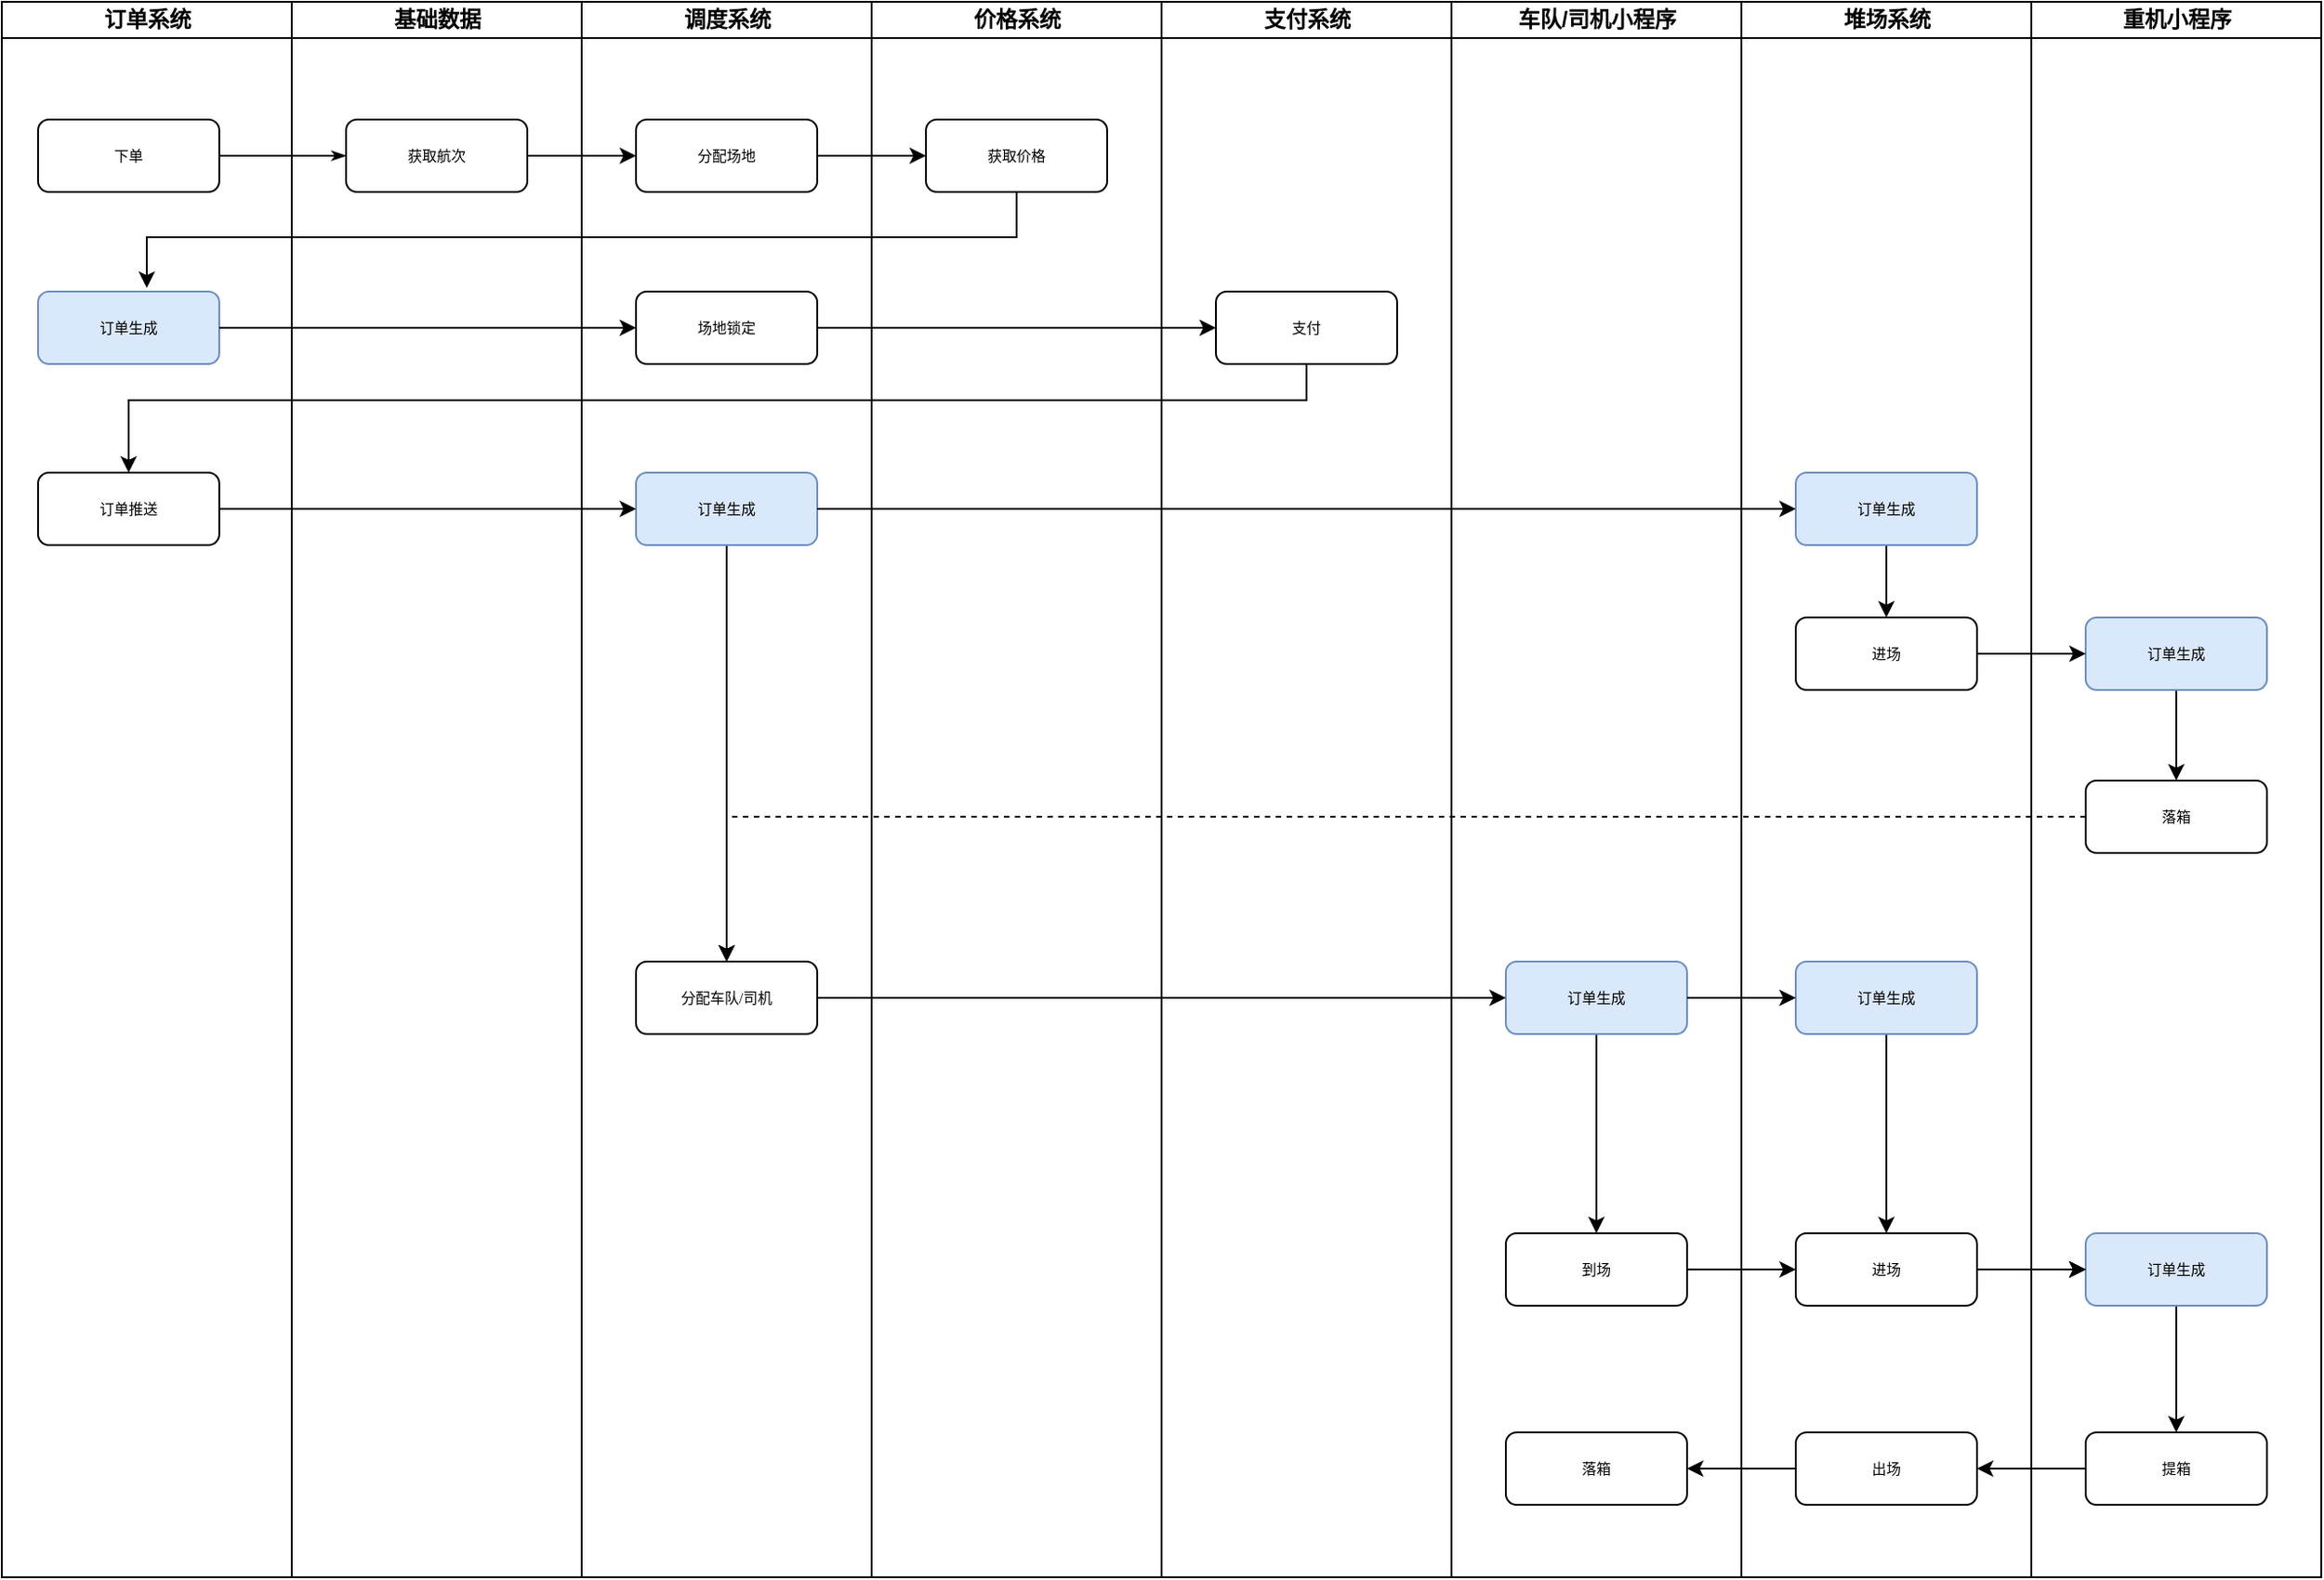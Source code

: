 <mxfile version="14.8.0" type="github">
  <diagram name="Page-1" id="74e2e168-ea6b-b213-b513-2b3c1d86103e">
    <mxGraphModel dx="1520" dy="997" grid="1" gridSize="10" guides="1" tooltips="1" connect="1" arrows="1" fold="1" page="1" pageScale="1" pageWidth="1100" pageHeight="850" background="none" math="0" shadow="0">
      <root>
        <mxCell id="0" />
        <mxCell id="1" parent="0" />
        <mxCell id="77e6c97f196da883-7" value="车队/司机小程序" style="swimlane;html=1;startSize=20;" parent="1" vertex="1">
          <mxGeometry x="900" y="130" width="160" height="870" as="geometry" />
        </mxCell>
        <mxCell id="VHHYy7nCU2r1kjMUVXUY-18" value="" style="edgeStyle=orthogonalEdgeStyle;rounded=0;orthogonalLoop=1;jettySize=auto;html=1;" edge="1" parent="77e6c97f196da883-7" source="4j0QmdxNdqsjYQywx_SV-141" target="VHHYy7nCU2r1kjMUVXUY-3">
          <mxGeometry relative="1" as="geometry" />
        </mxCell>
        <mxCell id="4j0QmdxNdqsjYQywx_SV-141" value="订单生成" style="rounded=1;whiteSpace=wrap;html=1;shadow=0;labelBackgroundColor=none;strokeWidth=1;fontFamily=Verdana;fontSize=8;align=center;fillColor=#dae8fc;strokeColor=#6c8ebf;" parent="77e6c97f196da883-7" vertex="1">
          <mxGeometry x="30" y="530" width="100" height="40" as="geometry" />
        </mxCell>
        <mxCell id="VHHYy7nCU2r1kjMUVXUY-1" value="落箱" style="rounded=1;whiteSpace=wrap;html=1;shadow=0;labelBackgroundColor=none;strokeWidth=1;fontFamily=Verdana;fontSize=8;align=center;" vertex="1" parent="77e6c97f196da883-7">
          <mxGeometry x="30" y="790" width="100" height="40" as="geometry" />
        </mxCell>
        <mxCell id="VHHYy7nCU2r1kjMUVXUY-3" value="到场" style="rounded=1;whiteSpace=wrap;html=1;shadow=0;labelBackgroundColor=none;strokeWidth=1;fontFamily=Verdana;fontSize=8;align=center;" vertex="1" parent="77e6c97f196da883-7">
          <mxGeometry x="30" y="680" width="100" height="40" as="geometry" />
        </mxCell>
        <mxCell id="77e6c97f196da883-6" value="支付系统" style="swimlane;html=1;startSize=20;" parent="1" vertex="1">
          <mxGeometry x="740" y="130" width="160" height="870" as="geometry" />
        </mxCell>
        <mxCell id="4j0QmdxNdqsjYQywx_SV-14" value="支付" style="rounded=1;whiteSpace=wrap;html=1;shadow=0;labelBackgroundColor=none;strokeWidth=1;fontFamily=Verdana;fontSize=8;align=center;" parent="77e6c97f196da883-6" vertex="1">
          <mxGeometry x="30" y="160" width="100" height="40" as="geometry" />
        </mxCell>
        <mxCell id="77e6c97f196da883-5" value="价格系统" style="swimlane;html=1;startSize=20;" parent="1" vertex="1">
          <mxGeometry x="580" y="130" width="160" height="870" as="geometry" />
        </mxCell>
        <mxCell id="4j0QmdxNdqsjYQywx_SV-11" value="获取价格" style="rounded=1;whiteSpace=wrap;html=1;shadow=0;labelBackgroundColor=none;strokeWidth=1;fontFamily=Verdana;fontSize=8;align=center;" parent="77e6c97f196da883-5" vertex="1">
          <mxGeometry x="30" y="65" width="100" height="40" as="geometry" />
        </mxCell>
        <mxCell id="77e6c97f196da883-4" value="调度系统" style="swimlane;html=1;startSize=20;" parent="1" vertex="1">
          <mxGeometry x="420" y="130" width="160" height="870" as="geometry" />
        </mxCell>
        <mxCell id="4j0QmdxNdqsjYQywx_SV-5" value="分配场地" style="rounded=1;whiteSpace=wrap;html=1;shadow=0;labelBackgroundColor=none;strokeWidth=1;fontFamily=Verdana;fontSize=8;align=center;" parent="77e6c97f196da883-4" vertex="1">
          <mxGeometry x="30" y="65" width="100" height="40" as="geometry" />
        </mxCell>
        <mxCell id="4j0QmdxNdqsjYQywx_SV-13" value="场地锁定" style="rounded=1;whiteSpace=wrap;html=1;shadow=0;labelBackgroundColor=none;strokeWidth=1;fontFamily=Verdana;fontSize=8;align=center;" parent="77e6c97f196da883-4" vertex="1">
          <mxGeometry x="30" y="160" width="100" height="40" as="geometry" />
        </mxCell>
        <mxCell id="4j0QmdxNdqsjYQywx_SV-140" value="分配车队/司机" style="rounded=1;whiteSpace=wrap;html=1;shadow=0;labelBackgroundColor=none;strokeWidth=1;fontFamily=Verdana;fontSize=8;align=center;" parent="77e6c97f196da883-4" vertex="1">
          <mxGeometry x="30" y="530" width="100" height="40" as="geometry" />
        </mxCell>
        <mxCell id="4j0QmdxNdqsjYQywx_SV-166" style="edgeStyle=orthogonalEdgeStyle;rounded=0;orthogonalLoop=1;jettySize=auto;html=1;" parent="77e6c97f196da883-4" source="4j0QmdxNdqsjYQywx_SV-163" target="4j0QmdxNdqsjYQywx_SV-140" edge="1">
          <mxGeometry relative="1" as="geometry" />
        </mxCell>
        <mxCell id="4j0QmdxNdqsjYQywx_SV-163" value="订单生成" style="rounded=1;whiteSpace=wrap;html=1;shadow=0;labelBackgroundColor=none;strokeWidth=1;fontFamily=Verdana;fontSize=8;align=center;fillColor=#dae8fc;strokeColor=#6c8ebf;" parent="77e6c97f196da883-4" vertex="1">
          <mxGeometry x="30" y="260" width="100" height="40" as="geometry" />
        </mxCell>
        <mxCell id="4j0QmdxNdqsjYQywx_SV-6" value="" style="edgeStyle=orthogonalEdgeStyle;rounded=0;orthogonalLoop=1;jettySize=auto;html=1;" parent="1" source="77e6c97f196da883-11" target="4j0QmdxNdqsjYQywx_SV-5" edge="1">
          <mxGeometry relative="1" as="geometry" />
        </mxCell>
        <mxCell id="77e6c97f196da883-3" value="基础数据" style="swimlane;html=1;startSize=20;" parent="1" vertex="1">
          <mxGeometry x="260" y="130" width="160" height="870" as="geometry" />
        </mxCell>
        <mxCell id="77e6c97f196da883-11" value="获取航次" style="rounded=1;whiteSpace=wrap;html=1;shadow=0;labelBackgroundColor=none;strokeWidth=1;fontFamily=Verdana;fontSize=8;align=center;" parent="77e6c97f196da883-3" vertex="1">
          <mxGeometry x="30" y="65" width="100" height="40" as="geometry" />
        </mxCell>
        <mxCell id="77e6c97f196da883-26" style="edgeStyle=orthogonalEdgeStyle;rounded=1;html=1;labelBackgroundColor=none;startArrow=none;startFill=0;startSize=5;endArrow=classicThin;endFill=1;endSize=5;jettySize=auto;orthogonalLoop=1;strokeWidth=1;fontFamily=Verdana;fontSize=8" parent="1" source="77e6c97f196da883-8" target="77e6c97f196da883-11" edge="1">
          <mxGeometry relative="1" as="geometry" />
        </mxCell>
        <mxCell id="77e6c97f196da883-2" value="订单系统" style="swimlane;html=1;startSize=20;" parent="1" vertex="1">
          <mxGeometry x="100" y="130" width="160" height="870" as="geometry" />
        </mxCell>
        <mxCell id="77e6c97f196da883-8" value="下单" style="rounded=1;whiteSpace=wrap;html=1;shadow=0;labelBackgroundColor=none;strokeWidth=1;fontFamily=Verdana;fontSize=8;align=center;" parent="77e6c97f196da883-2" vertex="1">
          <mxGeometry x="20" y="65" width="100" height="40" as="geometry" />
        </mxCell>
        <mxCell id="4j0QmdxNdqsjYQywx_SV-12" value="订单生成" style="rounded=1;whiteSpace=wrap;html=1;shadow=0;labelBackgroundColor=none;strokeWidth=1;fontFamily=Verdana;fontSize=8;align=center;fillColor=#dae8fc;strokeColor=#6c8ebf;" parent="77e6c97f196da883-2" vertex="1">
          <mxGeometry x="20" y="160" width="100" height="40" as="geometry" />
        </mxCell>
        <mxCell id="4j0QmdxNdqsjYQywx_SV-15" value="订单推送" style="rounded=1;whiteSpace=wrap;html=1;shadow=0;labelBackgroundColor=none;strokeWidth=1;fontFamily=Verdana;fontSize=8;align=center;" parent="77e6c97f196da883-2" vertex="1">
          <mxGeometry x="20" y="260" width="100" height="40" as="geometry" />
        </mxCell>
        <mxCell id="4j0QmdxNdqsjYQywx_SV-136" value="堆场系统" style="swimlane;html=1;startSize=20;" parent="1" vertex="1">
          <mxGeometry x="1060" y="130" width="160" height="870" as="geometry" />
        </mxCell>
        <mxCell id="4j0QmdxNdqsjYQywx_SV-143" value="进场" style="rounded=1;whiteSpace=wrap;html=1;shadow=0;labelBackgroundColor=none;strokeWidth=1;fontFamily=Verdana;fontSize=8;align=center;" parent="4j0QmdxNdqsjYQywx_SV-136" vertex="1">
          <mxGeometry x="30" y="680" width="100" height="40" as="geometry" />
        </mxCell>
        <mxCell id="4j0QmdxNdqsjYQywx_SV-154" value="" style="edgeStyle=orthogonalEdgeStyle;rounded=0;orthogonalLoop=1;jettySize=auto;html=1;" parent="4j0QmdxNdqsjYQywx_SV-136" source="4j0QmdxNdqsjYQywx_SV-16" target="4j0QmdxNdqsjYQywx_SV-26" edge="1">
          <mxGeometry relative="1" as="geometry" />
        </mxCell>
        <mxCell id="4j0QmdxNdqsjYQywx_SV-16" value="订单生成" style="rounded=1;whiteSpace=wrap;html=1;shadow=0;labelBackgroundColor=none;strokeWidth=1;fontFamily=Verdana;fontSize=8;align=center;fillColor=#dae8fc;strokeColor=#6c8ebf;" parent="4j0QmdxNdqsjYQywx_SV-136" vertex="1">
          <mxGeometry x="30" y="260" width="100" height="40" as="geometry" />
        </mxCell>
        <mxCell id="4j0QmdxNdqsjYQywx_SV-26" value="进场" style="rounded=1;whiteSpace=wrap;html=1;shadow=0;labelBackgroundColor=none;strokeWidth=1;fontFamily=Verdana;fontSize=8;align=center;" parent="4j0QmdxNdqsjYQywx_SV-136" vertex="1">
          <mxGeometry x="30" y="340" width="100" height="40" as="geometry" />
        </mxCell>
        <mxCell id="4j0QmdxNdqsjYQywx_SV-144" value="出场" style="rounded=1;whiteSpace=wrap;html=1;shadow=0;labelBackgroundColor=none;strokeWidth=1;fontFamily=Verdana;fontSize=8;align=center;" parent="4j0QmdxNdqsjYQywx_SV-136" vertex="1">
          <mxGeometry x="30" y="790" width="100" height="40" as="geometry" />
        </mxCell>
        <mxCell id="VHHYy7nCU2r1kjMUVXUY-19" value="" style="edgeStyle=orthogonalEdgeStyle;rounded=0;orthogonalLoop=1;jettySize=auto;html=1;" edge="1" parent="4j0QmdxNdqsjYQywx_SV-136" source="VHHYy7nCU2r1kjMUVXUY-14" target="4j0QmdxNdqsjYQywx_SV-143">
          <mxGeometry relative="1" as="geometry" />
        </mxCell>
        <mxCell id="VHHYy7nCU2r1kjMUVXUY-14" value="订单生成" style="rounded=1;whiteSpace=wrap;html=1;shadow=0;labelBackgroundColor=none;strokeWidth=1;fontFamily=Verdana;fontSize=8;align=center;fillColor=#dae8fc;strokeColor=#6c8ebf;" vertex="1" parent="4j0QmdxNdqsjYQywx_SV-136">
          <mxGeometry x="30" y="530" width="100" height="40" as="geometry" />
        </mxCell>
        <mxCell id="4j0QmdxNdqsjYQywx_SV-138" value="重机小程序" style="swimlane;html=1;startSize=20;" parent="1" vertex="1">
          <mxGeometry x="1220" y="130" width="160" height="870" as="geometry" />
        </mxCell>
        <mxCell id="VHHYy7nCU2r1kjMUVXUY-8" value="" style="edgeStyle=orthogonalEdgeStyle;rounded=0;orthogonalLoop=1;jettySize=auto;html=1;" edge="1" parent="4j0QmdxNdqsjYQywx_SV-138" source="4j0QmdxNdqsjYQywx_SV-139" target="VHHYy7nCU2r1kjMUVXUY-6">
          <mxGeometry relative="1" as="geometry" />
        </mxCell>
        <mxCell id="4j0QmdxNdqsjYQywx_SV-139" value="订单生成" style="rounded=1;whiteSpace=wrap;html=1;shadow=0;labelBackgroundColor=none;strokeWidth=1;fontFamily=Verdana;fontSize=8;align=center;fillColor=#dae8fc;strokeColor=#6c8ebf;" parent="4j0QmdxNdqsjYQywx_SV-138" vertex="1">
          <mxGeometry x="30" y="340" width="100" height="40" as="geometry" />
        </mxCell>
        <mxCell id="VHHYy7nCU2r1kjMUVXUY-12" value="" style="edgeStyle=orthogonalEdgeStyle;rounded=0;orthogonalLoop=1;jettySize=auto;html=1;" edge="1" parent="4j0QmdxNdqsjYQywx_SV-138" source="4j0QmdxNdqsjYQywx_SV-142" target="VHHYy7nCU2r1kjMUVXUY-11">
          <mxGeometry relative="1" as="geometry" />
        </mxCell>
        <mxCell id="4j0QmdxNdqsjYQywx_SV-142" value="订单生成" style="rounded=1;whiteSpace=wrap;html=1;shadow=0;labelBackgroundColor=none;strokeWidth=1;fontFamily=Verdana;fontSize=8;align=center;fillColor=#dae8fc;strokeColor=#6c8ebf;" parent="4j0QmdxNdqsjYQywx_SV-138" vertex="1">
          <mxGeometry x="30" y="680" width="100" height="40" as="geometry" />
        </mxCell>
        <mxCell id="VHHYy7nCU2r1kjMUVXUY-6" value="落箱" style="rounded=1;whiteSpace=wrap;html=1;shadow=0;labelBackgroundColor=none;strokeWidth=1;fontFamily=Verdana;fontSize=8;align=center;" vertex="1" parent="4j0QmdxNdqsjYQywx_SV-138">
          <mxGeometry x="30" y="430" width="100" height="40" as="geometry" />
        </mxCell>
        <mxCell id="VHHYy7nCU2r1kjMUVXUY-11" value="提箱" style="rounded=1;whiteSpace=wrap;html=1;shadow=0;labelBackgroundColor=none;strokeWidth=1;fontFamily=Verdana;fontSize=8;align=center;" vertex="1" parent="4j0QmdxNdqsjYQywx_SV-138">
          <mxGeometry x="30" y="790" width="100" height="40" as="geometry" />
        </mxCell>
        <mxCell id="4j0QmdxNdqsjYQywx_SV-146" value="" style="edgeStyle=orthogonalEdgeStyle;rounded=0;orthogonalLoop=1;jettySize=auto;html=1;" parent="1" source="4j0QmdxNdqsjYQywx_SV-5" target="4j0QmdxNdqsjYQywx_SV-11" edge="1">
          <mxGeometry relative="1" as="geometry" />
        </mxCell>
        <mxCell id="4j0QmdxNdqsjYQywx_SV-147" style="edgeStyle=orthogonalEdgeStyle;rounded=0;orthogonalLoop=1;jettySize=auto;html=1;entryX=0.6;entryY=-0.05;entryDx=0;entryDy=0;entryPerimeter=0;" parent="1" source="4j0QmdxNdqsjYQywx_SV-11" target="4j0QmdxNdqsjYQywx_SV-12" edge="1">
          <mxGeometry relative="1" as="geometry">
            <Array as="points">
              <mxPoint x="660" y="260" />
              <mxPoint x="180" y="260" />
            </Array>
          </mxGeometry>
        </mxCell>
        <mxCell id="4j0QmdxNdqsjYQywx_SV-148" style="edgeStyle=orthogonalEdgeStyle;rounded=0;orthogonalLoop=1;jettySize=auto;html=1;" parent="1" source="4j0QmdxNdqsjYQywx_SV-12" target="4j0QmdxNdqsjYQywx_SV-13" edge="1">
          <mxGeometry relative="1" as="geometry" />
        </mxCell>
        <mxCell id="4j0QmdxNdqsjYQywx_SV-149" style="edgeStyle=orthogonalEdgeStyle;rounded=0;orthogonalLoop=1;jettySize=auto;html=1;entryX=0;entryY=0.5;entryDx=0;entryDy=0;" parent="1" source="4j0QmdxNdqsjYQywx_SV-13" target="4j0QmdxNdqsjYQywx_SV-14" edge="1">
          <mxGeometry relative="1" as="geometry" />
        </mxCell>
        <mxCell id="4j0QmdxNdqsjYQywx_SV-152" style="edgeStyle=orthogonalEdgeStyle;rounded=0;orthogonalLoop=1;jettySize=auto;html=1;" parent="1" source="4j0QmdxNdqsjYQywx_SV-14" target="4j0QmdxNdqsjYQywx_SV-15" edge="1">
          <mxGeometry relative="1" as="geometry">
            <Array as="points">
              <mxPoint x="820" y="350" />
              <mxPoint x="170" y="350" />
            </Array>
          </mxGeometry>
        </mxCell>
        <mxCell id="4j0QmdxNdqsjYQywx_SV-155" value="" style="edgeStyle=orthogonalEdgeStyle;rounded=0;orthogonalLoop=1;jettySize=auto;html=1;" parent="1" source="4j0QmdxNdqsjYQywx_SV-26" target="4j0QmdxNdqsjYQywx_SV-139" edge="1">
          <mxGeometry relative="1" as="geometry" />
        </mxCell>
        <mxCell id="4j0QmdxNdqsjYQywx_SV-156" style="edgeStyle=orthogonalEdgeStyle;rounded=0;orthogonalLoop=1;jettySize=auto;html=1;" parent="1" source="4j0QmdxNdqsjYQywx_SV-140" target="4j0QmdxNdqsjYQywx_SV-141" edge="1">
          <mxGeometry relative="1" as="geometry" />
        </mxCell>
        <mxCell id="4j0QmdxNdqsjYQywx_SV-158" value="" style="edgeStyle=orthogonalEdgeStyle;rounded=0;orthogonalLoop=1;jettySize=auto;html=1;" parent="1" source="4j0QmdxNdqsjYQywx_SV-143" target="4j0QmdxNdqsjYQywx_SV-142" edge="1">
          <mxGeometry relative="1" as="geometry" />
        </mxCell>
        <mxCell id="4j0QmdxNdqsjYQywx_SV-161" value="" style="edgeStyle=orthogonalEdgeStyle;rounded=0;orthogonalLoop=1;jettySize=auto;html=1;" parent="1" source="4j0QmdxNdqsjYQywx_SV-143" target="4j0QmdxNdqsjYQywx_SV-142" edge="1">
          <mxGeometry relative="1" as="geometry" />
        </mxCell>
        <mxCell id="4j0QmdxNdqsjYQywx_SV-164" style="edgeStyle=orthogonalEdgeStyle;rounded=0;orthogonalLoop=1;jettySize=auto;html=1;entryX=0;entryY=0.5;entryDx=0;entryDy=0;" parent="1" source="4j0QmdxNdqsjYQywx_SV-15" target="4j0QmdxNdqsjYQywx_SV-163" edge="1">
          <mxGeometry relative="1" as="geometry" />
        </mxCell>
        <mxCell id="4j0QmdxNdqsjYQywx_SV-165" style="edgeStyle=orthogonalEdgeStyle;rounded=0;orthogonalLoop=1;jettySize=auto;html=1;entryX=0;entryY=0.5;entryDx=0;entryDy=0;" parent="1" source="4j0QmdxNdqsjYQywx_SV-163" target="4j0QmdxNdqsjYQywx_SV-16" edge="1">
          <mxGeometry relative="1" as="geometry" />
        </mxCell>
        <mxCell id="VHHYy7nCU2r1kjMUVXUY-2" value="" style="edgeStyle=orthogonalEdgeStyle;rounded=0;orthogonalLoop=1;jettySize=auto;html=1;" edge="1" parent="1" source="4j0QmdxNdqsjYQywx_SV-144" target="VHHYy7nCU2r1kjMUVXUY-1">
          <mxGeometry relative="1" as="geometry" />
        </mxCell>
        <mxCell id="VHHYy7nCU2r1kjMUVXUY-5" value="" style="edgeStyle=orthogonalEdgeStyle;rounded=0;orthogonalLoop=1;jettySize=auto;html=1;" edge="1" parent="1" source="VHHYy7nCU2r1kjMUVXUY-3" target="4j0QmdxNdqsjYQywx_SV-143">
          <mxGeometry relative="1" as="geometry" />
        </mxCell>
        <mxCell id="VHHYy7nCU2r1kjMUVXUY-9" style="edgeStyle=orthogonalEdgeStyle;rounded=0;orthogonalLoop=1;jettySize=auto;html=1;entryX=0.5;entryY=0;entryDx=0;entryDy=0;dashed=1;" edge="1" parent="1" source="VHHYy7nCU2r1kjMUVXUY-6" target="4j0QmdxNdqsjYQywx_SV-140">
          <mxGeometry relative="1" as="geometry" />
        </mxCell>
        <mxCell id="VHHYy7nCU2r1kjMUVXUY-10" value="" style="edgeStyle=orthogonalEdgeStyle;rounded=0;orthogonalLoop=1;jettySize=auto;html=1;dashed=1;" edge="1" parent="1" source="4j0QmdxNdqsjYQywx_SV-143" target="4j0QmdxNdqsjYQywx_SV-142">
          <mxGeometry relative="1" as="geometry" />
        </mxCell>
        <mxCell id="VHHYy7nCU2r1kjMUVXUY-13" value="" style="edgeStyle=orthogonalEdgeStyle;rounded=0;orthogonalLoop=1;jettySize=auto;html=1;" edge="1" parent="1" source="VHHYy7nCU2r1kjMUVXUY-11" target="4j0QmdxNdqsjYQywx_SV-144">
          <mxGeometry relative="1" as="geometry" />
        </mxCell>
        <mxCell id="VHHYy7nCU2r1kjMUVXUY-15" value="" style="edgeStyle=orthogonalEdgeStyle;rounded=0;orthogonalLoop=1;jettySize=auto;html=1;" edge="1" parent="1" source="4j0QmdxNdqsjYQywx_SV-141" target="VHHYy7nCU2r1kjMUVXUY-14">
          <mxGeometry relative="1" as="geometry" />
        </mxCell>
      </root>
    </mxGraphModel>
  </diagram>
</mxfile>
